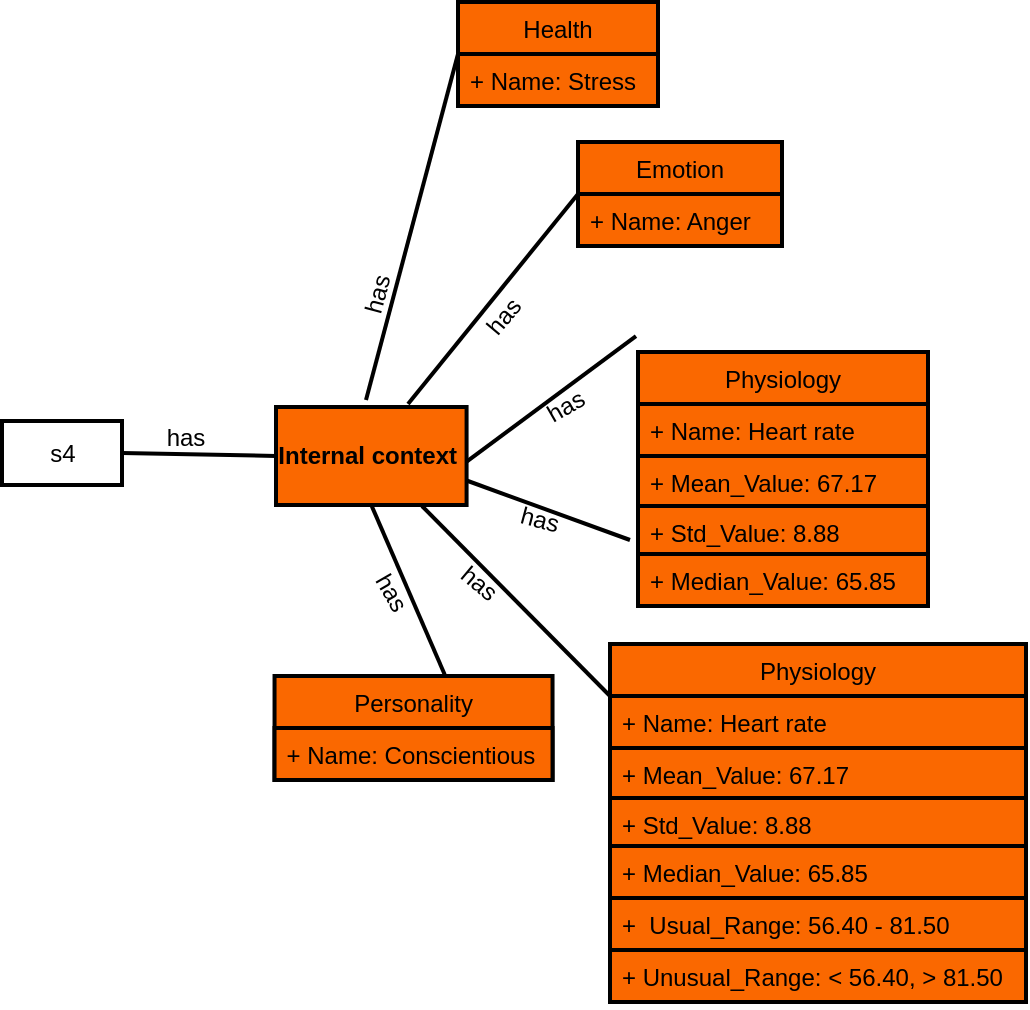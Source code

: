 <mxfile version="22.1.18" type="github">
  <diagram name="Page-1" id="8Bfsro7ig4Ft_5F9yVai">
    <mxGraphModel dx="1682" dy="473" grid="1" gridSize="10" guides="1" tooltips="1" connect="1" arrows="1" fold="1" page="1" pageScale="1" pageWidth="850" pageHeight="1100" math="0" shadow="0">
      <root>
        <mxCell id="0" />
        <mxCell id="1" parent="0" />
        <mxCell id="ZKNnla8mWsDUbSr4f9X8-1" value="s4" style="html=1;fontSize=12;strokeWidth=2;" vertex="1" parent="1">
          <mxGeometry x="-682" y="992.5" width="60" height="32" as="geometry" />
        </mxCell>
        <mxCell id="ZKNnla8mWsDUbSr4f9X8-4" value="Health" style="swimlane;fontStyle=0;align=center;verticalAlign=top;childLayout=stackLayout;horizontal=1;startSize=26;horizontalStack=0;resizeParent=1;resizeParentMax=0;resizeLast=0;collapsible=1;marginBottom=0;fillColor=#fa6800;strokeColor=#000000;strokeWidth=2;fontColor=#000000;fontSize=12;" vertex="1" parent="1">
          <mxGeometry x="-454" y="783" width="100" height="52" as="geometry" />
        </mxCell>
        <mxCell id="ZKNnla8mWsDUbSr4f9X8-5" value="+ Name: Stress" style="text;strokeColor=#000000;fillColor=#fa6800;align=left;verticalAlign=top;spacingLeft=4;spacingRight=4;overflow=hidden;rotatable=0;points=[[0,0.5],[1,0.5]];portConstraint=eastwest;strokeWidth=2;fontColor=#000000;fontSize=12;" vertex="1" parent="ZKNnla8mWsDUbSr4f9X8-4">
          <mxGeometry y="26" width="100" height="26" as="geometry" />
        </mxCell>
        <mxCell id="ZKNnla8mWsDUbSr4f9X8-6" value="Emotion" style="swimlane;fontStyle=0;align=center;verticalAlign=top;childLayout=stackLayout;horizontal=1;startSize=26;horizontalStack=0;resizeParent=1;resizeParentMax=0;resizeLast=0;collapsible=1;marginBottom=0;fillColor=#FA6800;strokeColor=#000000;strokeWidth=2;fontColor=#000000;fontSize=12;" vertex="1" parent="1">
          <mxGeometry x="-394" y="853" width="102" height="52" as="geometry" />
        </mxCell>
        <mxCell id="ZKNnla8mWsDUbSr4f9X8-7" value="+ Name: Anger" style="text;strokeColor=#000000;fillColor=#fa6800;align=left;verticalAlign=top;spacingLeft=4;spacingRight=4;overflow=hidden;rotatable=0;points=[[0,0.5],[1,0.5]];portConstraint=eastwest;strokeWidth=2;fontColor=#000000;fontSize=12;" vertex="1" parent="ZKNnla8mWsDUbSr4f9X8-6">
          <mxGeometry y="26" width="102" height="26" as="geometry" />
        </mxCell>
        <mxCell id="ZKNnla8mWsDUbSr4f9X8-8" value="" style="endArrow=none;html=1;rounded=0;fontSize=12;strokeWidth=2;entryX=0;entryY=0.5;entryDx=0;entryDy=0;" edge="1" parent="1" target="ZKNnla8mWsDUbSr4f9X8-4">
          <mxGeometry width="50" height="50" relative="1" as="geometry">
            <mxPoint x="-500" y="982" as="sourcePoint" />
            <mxPoint x="-489" y="812" as="targetPoint" />
          </mxGeometry>
        </mxCell>
        <mxCell id="ZKNnla8mWsDUbSr4f9X8-9" value="" style="endArrow=none;html=1;rounded=0;entryX=0;entryY=0.5;entryDx=0;entryDy=0;fontSize=12;strokeWidth=2;" edge="1" parent="1" target="ZKNnla8mWsDUbSr4f9X8-6">
          <mxGeometry width="50" height="50" relative="1" as="geometry">
            <mxPoint x="-479" y="984" as="sourcePoint" />
            <mxPoint x="-350" y="932" as="targetPoint" />
          </mxGeometry>
        </mxCell>
        <mxCell id="ZKNnla8mWsDUbSr4f9X8-10" value="" style="endArrow=none;html=1;rounded=0;exitX=1;exitY=0.962;exitDx=0;exitDy=0;entryX=0;entryY=-0.038;entryDx=0;entryDy=0;entryPerimeter=0;exitPerimeter=0;fontSize=12;strokeWidth=2;" edge="1" parent="1">
          <mxGeometry width="50" height="50" relative="1" as="geometry">
            <mxPoint x="-450" y="1013.012" as="sourcePoint" />
            <mxPoint x="-365" y="950.012" as="targetPoint" />
          </mxGeometry>
        </mxCell>
        <mxCell id="ZKNnla8mWsDUbSr4f9X8-11" value="" style="endArrow=none;html=1;rounded=0;exitX=1;exitY=0.5;exitDx=0;exitDy=0;entryX=0;entryY=0.5;entryDx=0;entryDy=0;fontSize=12;strokeWidth=2;" edge="1" parent="1" source="ZKNnla8mWsDUbSr4f9X8-1" target="ZKNnla8mWsDUbSr4f9X8-20">
          <mxGeometry width="50" height="50" relative="1" as="geometry">
            <mxPoint x="-660" y="1032" as="sourcePoint" />
            <mxPoint x="-590" y="1007.994" as="targetPoint" />
          </mxGeometry>
        </mxCell>
        <mxCell id="ZKNnla8mWsDUbSr4f9X8-12" value="has" style="text;html=1;strokeColor=none;fillColor=none;align=center;verticalAlign=middle;whiteSpace=wrap;rounded=0;fontSize=12;strokeWidth=2;" vertex="1" parent="1">
          <mxGeometry x="-620" y="985.5" width="60" height="30" as="geometry" />
        </mxCell>
        <mxCell id="ZKNnla8mWsDUbSr4f9X8-13" value="has" style="text;html=1;strokeColor=none;fillColor=none;align=center;verticalAlign=middle;whiteSpace=wrap;rounded=0;rotation=-75;fontSize=12;strokeWidth=2;" vertex="1" parent="1">
          <mxGeometry x="-524" y="914" width="60" height="30" as="geometry" />
        </mxCell>
        <mxCell id="ZKNnla8mWsDUbSr4f9X8-14" value="has" style="text;html=1;strokeColor=none;fillColor=none;align=center;verticalAlign=middle;whiteSpace=wrap;rounded=0;rotation=-50;fontSize=12;strokeWidth=2;" vertex="1" parent="1">
          <mxGeometry x="-460.73" y="925" width="60" height="30" as="geometry" />
        </mxCell>
        <mxCell id="ZKNnla8mWsDUbSr4f9X8-15" value="has" style="text;html=1;strokeColor=none;fillColor=none;align=center;verticalAlign=middle;whiteSpace=wrap;rounded=0;rotation=-30;fontSize=12;strokeWidth=2;" vertex="1" parent="1">
          <mxGeometry x="-429.56" y="970" width="60" height="30" as="geometry" />
        </mxCell>
        <mxCell id="ZKNnla8mWsDUbSr4f9X8-18" value="" style="endArrow=none;html=1;rounded=0;startArrow=none;exitX=1;exitY=0.75;exitDx=0;exitDy=0;fontSize=12;strokeWidth=2;" edge="1" parent="1" source="ZKNnla8mWsDUbSr4f9X8-20">
          <mxGeometry width="50" height="50" relative="1" as="geometry">
            <mxPoint x="-510" y="1042" as="sourcePoint" />
            <mxPoint x="-368" y="1052" as="targetPoint" />
          </mxGeometry>
        </mxCell>
        <mxCell id="ZKNnla8mWsDUbSr4f9X8-19" value="has" style="text;html=1;strokeColor=none;fillColor=none;align=center;verticalAlign=middle;whiteSpace=wrap;rounded=0;rotation=15;fontSize=12;strokeWidth=2;" vertex="1" parent="1">
          <mxGeometry x="-443" y="1027" width="60" height="30" as="geometry" />
        </mxCell>
        <mxCell id="ZKNnla8mWsDUbSr4f9X8-20" value="&lt;b style=&quot;font-size: 12px;&quot;&gt;Internal context&amp;nbsp;&lt;/b&gt;" style="rounded=0;whiteSpace=wrap;html=1;strokeColor=#000000;strokeWidth=2;fillColor=#FA6800;fontSize=12;" vertex="1" parent="1">
          <mxGeometry x="-545" y="985.5" width="95.29" height="49" as="geometry" />
        </mxCell>
        <mxCell id="ZKNnla8mWsDUbSr4f9X8-21" value="Personality" style="swimlane;fontStyle=0;align=center;verticalAlign=top;childLayout=stackLayout;horizontal=1;startSize=26;horizontalStack=0;resizeParent=1;resizeParentMax=0;resizeLast=0;collapsible=1;marginBottom=0;fillColor=#FA6800;strokeColor=#000000;strokeWidth=2;fontColor=#000000;fontSize=12;" vertex="1" parent="1">
          <mxGeometry x="-545.73" y="1120" width="139" height="52" as="geometry" />
        </mxCell>
        <mxCell id="ZKNnla8mWsDUbSr4f9X8-22" value="+ Name: Conscientious" style="text;strokeColor=#000000;fillColor=#fa6800;align=left;verticalAlign=top;spacingLeft=4;spacingRight=4;overflow=hidden;rotatable=0;points=[[0,0.5],[1,0.5]];portConstraint=eastwest;strokeWidth=2;fontColor=#000000;fontSize=12;" vertex="1" parent="ZKNnla8mWsDUbSr4f9X8-21">
          <mxGeometry y="26" width="139" height="26" as="geometry" />
        </mxCell>
        <mxCell id="ZKNnla8mWsDUbSr4f9X8-24" value="" style="endArrow=none;html=1;rounded=0;exitX=0.612;exitY=-0.015;exitDx=0;exitDy=0;entryX=0.5;entryY=1;entryDx=0;entryDy=0;strokeWidth=2;fontSize=12;exitPerimeter=0;" edge="1" parent="1" source="ZKNnla8mWsDUbSr4f9X8-21" target="ZKNnla8mWsDUbSr4f9X8-20">
          <mxGeometry width="50" height="50" relative="1" as="geometry">
            <mxPoint x="-680" y="1080" as="sourcePoint" />
            <mxPoint x="-630" y="1030" as="targetPoint" />
          </mxGeometry>
        </mxCell>
        <mxCell id="ZKNnla8mWsDUbSr4f9X8-25" value="has" style="text;html=1;strokeColor=none;fillColor=none;align=center;verticalAlign=middle;whiteSpace=wrap;rounded=0;rotation=60;fontSize=12;strokeWidth=2;" vertex="1" parent="1">
          <mxGeometry x="-516.76" y="1063.5" width="60" height="30" as="geometry" />
        </mxCell>
        <mxCell id="ZKNnla8mWsDUbSr4f9X8-33" value="" style="endArrow=none;html=1;rounded=0;entryX=0;entryY=0.5;entryDx=0;entryDy=0;strokeWidth=2;" edge="1" parent="1" target="ZKNnla8mWsDUbSr4f9X8-26">
          <mxGeometry width="50" height="50" relative="1" as="geometry">
            <mxPoint x="-472" y="1035" as="sourcePoint" />
            <mxPoint x="-376.955" y="1127" as="targetPoint" />
          </mxGeometry>
        </mxCell>
        <mxCell id="ZKNnla8mWsDUbSr4f9X8-34" value="has" style="text;html=1;strokeColor=none;fillColor=none;align=center;verticalAlign=middle;whiteSpace=wrap;rounded=0;rotation=40;fontSize=12;strokeWidth=2;" vertex="1" parent="1">
          <mxGeometry x="-473" y="1058.5" width="60" height="30" as="geometry" />
        </mxCell>
        <mxCell id="ZKNnla8mWsDUbSr4f9X8-35" value="Physiology" style="swimlane;fontStyle=0;align=center;verticalAlign=top;childLayout=stackLayout;horizontal=1;startSize=26;horizontalStack=0;resizeParent=1;resizeParentMax=0;resizeLast=0;collapsible=1;marginBottom=0;fillColor=#fa6800;strokeColor=#000000;strokeWidth=2;fontColor=#000000;fontSize=12;" vertex="1" parent="1">
          <mxGeometry x="-364" y="958" width="145" height="52" as="geometry" />
        </mxCell>
        <mxCell id="ZKNnla8mWsDUbSr4f9X8-36" value="+ Name: Heart rate" style="text;strokeColor=#000000;fillColor=#fa6800;align=left;verticalAlign=top;spacingLeft=4;spacingRight=4;overflow=hidden;rotatable=0;points=[[0,0.5],[1,0.5]];portConstraint=eastwest;strokeWidth=2;fontColor=#000000;fontSize=12;" vertex="1" parent="ZKNnla8mWsDUbSr4f9X8-35">
          <mxGeometry y="26" width="145" height="26" as="geometry" />
        </mxCell>
        <mxCell id="ZKNnla8mWsDUbSr4f9X8-37" value="+ Mean_Value: 67.17" style="text;strokeColor=#000000;fillColor=#fa6800;align=left;verticalAlign=top;spacingLeft=4;spacingRight=4;overflow=hidden;rotatable=0;points=[[0,0.5],[1,0.5]];portConstraint=eastwest;strokeWidth=2;fontColor=#000000;fontSize=12;" vertex="1" parent="1">
          <mxGeometry x="-364" y="1010" width="145" height="26" as="geometry" />
        </mxCell>
        <mxCell id="ZKNnla8mWsDUbSr4f9X8-38" value="+ Std_Value: 8.88" style="text;strokeColor=#000000;fillColor=#fa6800;align=left;verticalAlign=top;spacingLeft=4;spacingRight=4;overflow=hidden;rotatable=0;points=[[0,0.5],[1,0.5]];portConstraint=eastwest;strokeWidth=2;fontColor=#000000;fontSize=12;" vertex="1" parent="1">
          <mxGeometry x="-364" y="1035" width="145" height="26" as="geometry" />
        </mxCell>
        <mxCell id="ZKNnla8mWsDUbSr4f9X8-39" value="+ Median_Value: 65.85" style="text;strokeColor=#000000;fillColor=#fa6800;align=left;verticalAlign=top;spacingLeft=4;spacingRight=4;overflow=hidden;rotatable=0;points=[[0,0.5],[1,0.5]];portConstraint=eastwest;strokeWidth=2;fontColor=#000000;fontSize=12;" vertex="1" parent="1">
          <mxGeometry x="-364" y="1059" width="145" height="26" as="geometry" />
        </mxCell>
        <mxCell id="ZKNnla8mWsDUbSr4f9X8-44" value="" style="group" vertex="1" connectable="0" parent="1">
          <mxGeometry x="-378" y="1104" width="208" height="179" as="geometry" />
        </mxCell>
        <mxCell id="ZKNnla8mWsDUbSr4f9X8-26" value="Physiology" style="swimlane;fontStyle=0;align=center;verticalAlign=top;childLayout=stackLayout;horizontal=1;startSize=26;horizontalStack=0;resizeParent=1;resizeParentMax=0;resizeLast=0;collapsible=1;marginBottom=0;fillColor=#fa6800;strokeColor=#000000;strokeWidth=2;fontColor=#000000;fontSize=12;" vertex="1" parent="ZKNnla8mWsDUbSr4f9X8-44">
          <mxGeometry width="208" height="52" as="geometry" />
        </mxCell>
        <mxCell id="ZKNnla8mWsDUbSr4f9X8-27" value="+ Name: Heart rate" style="text;strokeColor=#000000;fillColor=#fa6800;align=left;verticalAlign=top;spacingLeft=4;spacingRight=4;overflow=hidden;rotatable=0;points=[[0,0.5],[1,0.5]];portConstraint=eastwest;strokeWidth=2;fontColor=#000000;fontSize=12;" vertex="1" parent="ZKNnla8mWsDUbSr4f9X8-26">
          <mxGeometry y="26" width="208" height="26" as="geometry" />
        </mxCell>
        <mxCell id="ZKNnla8mWsDUbSr4f9X8-28" value="+ Mean_Value: 67.17" style="text;strokeColor=#000000;fillColor=#fa6800;align=left;verticalAlign=top;spacingLeft=4;spacingRight=4;overflow=hidden;rotatable=0;points=[[0,0.5],[1,0.5]];portConstraint=eastwest;strokeWidth=2;fontColor=#000000;fontSize=12;" vertex="1" parent="ZKNnla8mWsDUbSr4f9X8-44">
          <mxGeometry y="52" width="208" height="26" as="geometry" />
        </mxCell>
        <mxCell id="ZKNnla8mWsDUbSr4f9X8-29" value="+ Std_Value: 8.88" style="text;strokeColor=#000000;fillColor=#fa6800;align=left;verticalAlign=top;spacingLeft=4;spacingRight=4;overflow=hidden;rotatable=0;points=[[0,0.5],[1,0.5]];portConstraint=eastwest;strokeWidth=2;fontColor=#000000;fontSize=12;" vertex="1" parent="ZKNnla8mWsDUbSr4f9X8-44">
          <mxGeometry y="77" width="208" height="26" as="geometry" />
        </mxCell>
        <mxCell id="ZKNnla8mWsDUbSr4f9X8-30" value="+ Median_Value: 65.85" style="text;strokeColor=#000000;fillColor=#fa6800;align=left;verticalAlign=top;spacingLeft=4;spacingRight=4;overflow=hidden;rotatable=0;points=[[0,0.5],[1,0.5]];portConstraint=eastwest;strokeWidth=2;fontColor=#000000;fontSize=12;" vertex="1" parent="ZKNnla8mWsDUbSr4f9X8-44">
          <mxGeometry y="101" width="208" height="26" as="geometry" />
        </mxCell>
        <mxCell id="ZKNnla8mWsDUbSr4f9X8-40" value="+  Usual_Range: 56.40 - 81.50" style="text;strokeColor=#000000;fillColor=#fa6800;align=left;verticalAlign=top;spacingLeft=4;spacingRight=4;overflow=hidden;rotatable=0;points=[[0,0.5],[1,0.5]];portConstraint=eastwest;strokeWidth=2;fontColor=#000000;fontSize=12;" vertex="1" parent="ZKNnla8mWsDUbSr4f9X8-44">
          <mxGeometry y="127" width="208" height="26" as="geometry" />
        </mxCell>
        <mxCell id="ZKNnla8mWsDUbSr4f9X8-41" value="+ Unusual_Range: &lt; 56.40, &gt; 81.50" style="text;strokeColor=#000000;fillColor=#fa6800;align=left;verticalAlign=top;spacingLeft=4;spacingRight=4;overflow=hidden;rotatable=0;points=[[0,0.5],[1,0.5]];portConstraint=eastwest;strokeWidth=2;fontColor=#000000;fontSize=12;" vertex="1" parent="ZKNnla8mWsDUbSr4f9X8-44">
          <mxGeometry y="153" width="208" height="26" as="geometry" />
        </mxCell>
      </root>
    </mxGraphModel>
  </diagram>
</mxfile>

